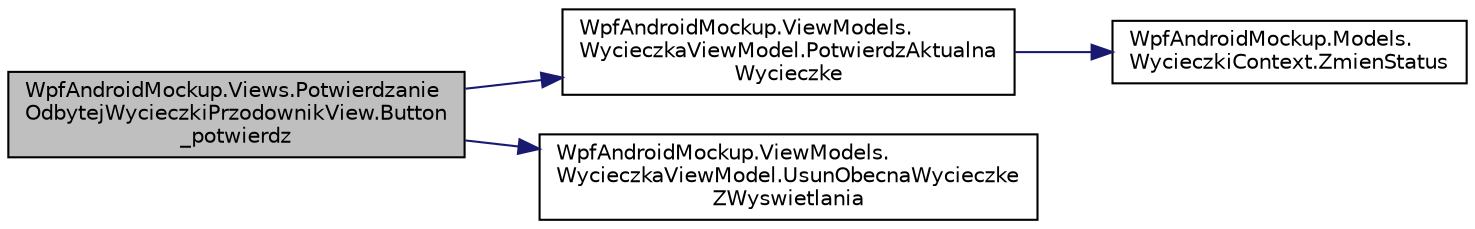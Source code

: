 digraph "WpfAndroidMockup.Views.PotwierdzanieOdbytejWycieczkiPrzodownikView.Button_potwierdz"
{
 // INTERACTIVE_SVG=YES
  edge [fontname="Helvetica",fontsize="10",labelfontname="Helvetica",labelfontsize="10"];
  node [fontname="Helvetica",fontsize="10",shape=record];
  rankdir="LR";
  Node9 [label="WpfAndroidMockup.Views.Potwierdzanie\lOdbytejWycieczkiPrzodownikView.Button\l_potwierdz",height=0.2,width=0.4,color="black", fillcolor="grey75", style="filled", fontcolor="black"];
  Node9 -> Node10 [color="midnightblue",fontsize="10",style="solid",fontname="Helvetica"];
  Node10 [label="WpfAndroidMockup.ViewModels.\lWycieczkaViewModel.PotwierdzAktualna\lWycieczke",height=0.2,width=0.4,color="black", fillcolor="white", style="filled",URL="$class_wpf_android_mockup_1_1_view_models_1_1_wycieczka_view_model.html#af596383718c2111fedb24f056ae97a88",tooltip="Zmienia w bazie status aktualnej wycieczki na potwierdzoną przez przodownika "];
  Node10 -> Node11 [color="midnightblue",fontsize="10",style="solid",fontname="Helvetica"];
  Node11 [label="WpfAndroidMockup.Models.\lWycieczkiContext.ZmienStatus",height=0.2,width=0.4,color="black", fillcolor="white", style="filled",URL="$class_wpf_android_mockup_1_1_models_1_1_wycieczki_context.html#a8a378d83a64d4c0b0a0811d08c4ab0b0",tooltip="zmienia status wycieczki "];
  Node9 -> Node12 [color="midnightblue",fontsize="10",style="solid",fontname="Helvetica"];
  Node12 [label="WpfAndroidMockup.ViewModels.\lWycieczkaViewModel.UsunObecnaWycieczke\lZWyswietlania",height=0.2,width=0.4,color="black", fillcolor="white", style="filled",URL="$class_wpf_android_mockup_1_1_view_models_1_1_wycieczka_view_model.html#a33ba42c9b36b1dd4cd740d85a07de8f6",tooltip="usuwa aktualną wycieczkę z wyświetlania jej w list box "];
}
